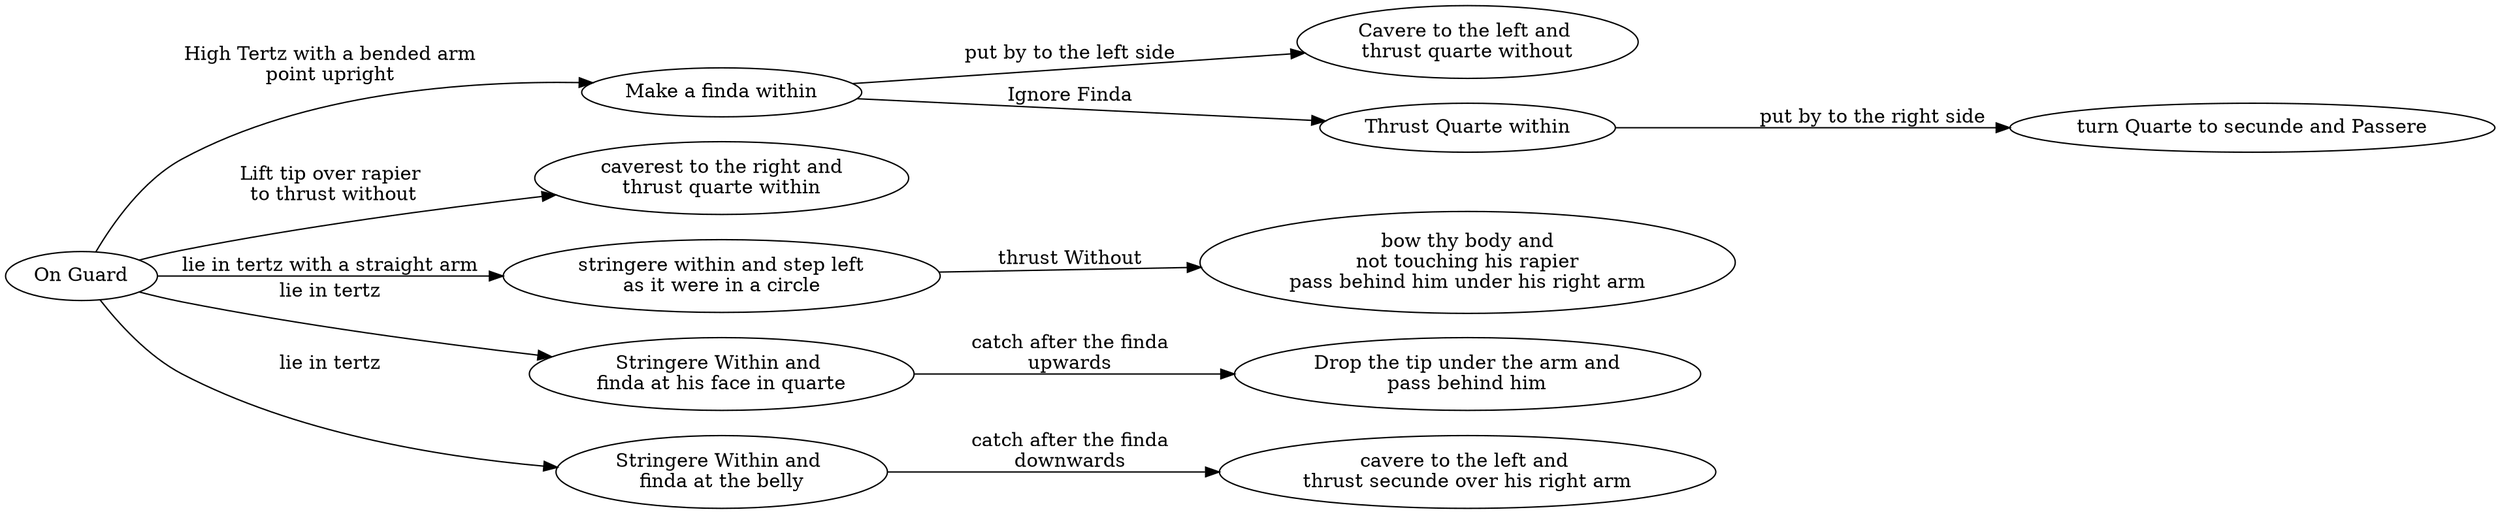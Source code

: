 digraph pallas_armata_flowchart {

	rankdir=LR;
//chapter 9, second 2, against the Tertz
onGuard [label="On Guard"]      // Starting position
findaWithin [label="Make a finda within"]  // node E
cavereAndThrust [label="Cavere to the left and \nthrust quarte without"]  // node E
findaThrust [label="Thrust Quarte within"] 
parereFinda [label="turn Quarte to secunde and Passere"]


onGuard->findaWithin [label="High Tertz with a bended arm\npoint upright"]
findaWithin->cavereAndThrust [label="put by to the left side"]
findaWithin->findaThrust [label="Ignore Finda"]
findaThrust->parereFinda [label="put by to the right side"]

cavereQuarte [label="caverest to the right and\nthrust quarte within"]
onGuard->cavereQuarte [label="Lift tip over rapier\n to thrust without"]

circleStringer [label="stringere within and step left\nas it were in a circle"]
bowPass [label="bow thy body and\nnot touching his rapier\npass behind him under his right arm"]

onGuard->circleStringer [label="lie in tertz with a straight arm"]
circleStringer->bowPass [label="thrust Without"]

stringereWithinUp [label="Stringere Within and \nfinda at his face in quarte"]
redoublement [label="Drop the tip under the arm and\npass behind him"]

stringereWithinDown [label="Stringere Within and \nfinda at the belly"]
cavereSecunde [label="cavere to the left and \nthrust secunde over his right arm"]

onGuard->stringereWithinUp [label="lie in tertz"]
stringereWithinUp->redoublement [label="catch after the finda\nupwards"]

onGuard->stringereWithinDown [label="lie in tertz"]
stringereWithinDown->cavereSecunde [label="catch after the finda\ndownwards"]





}
